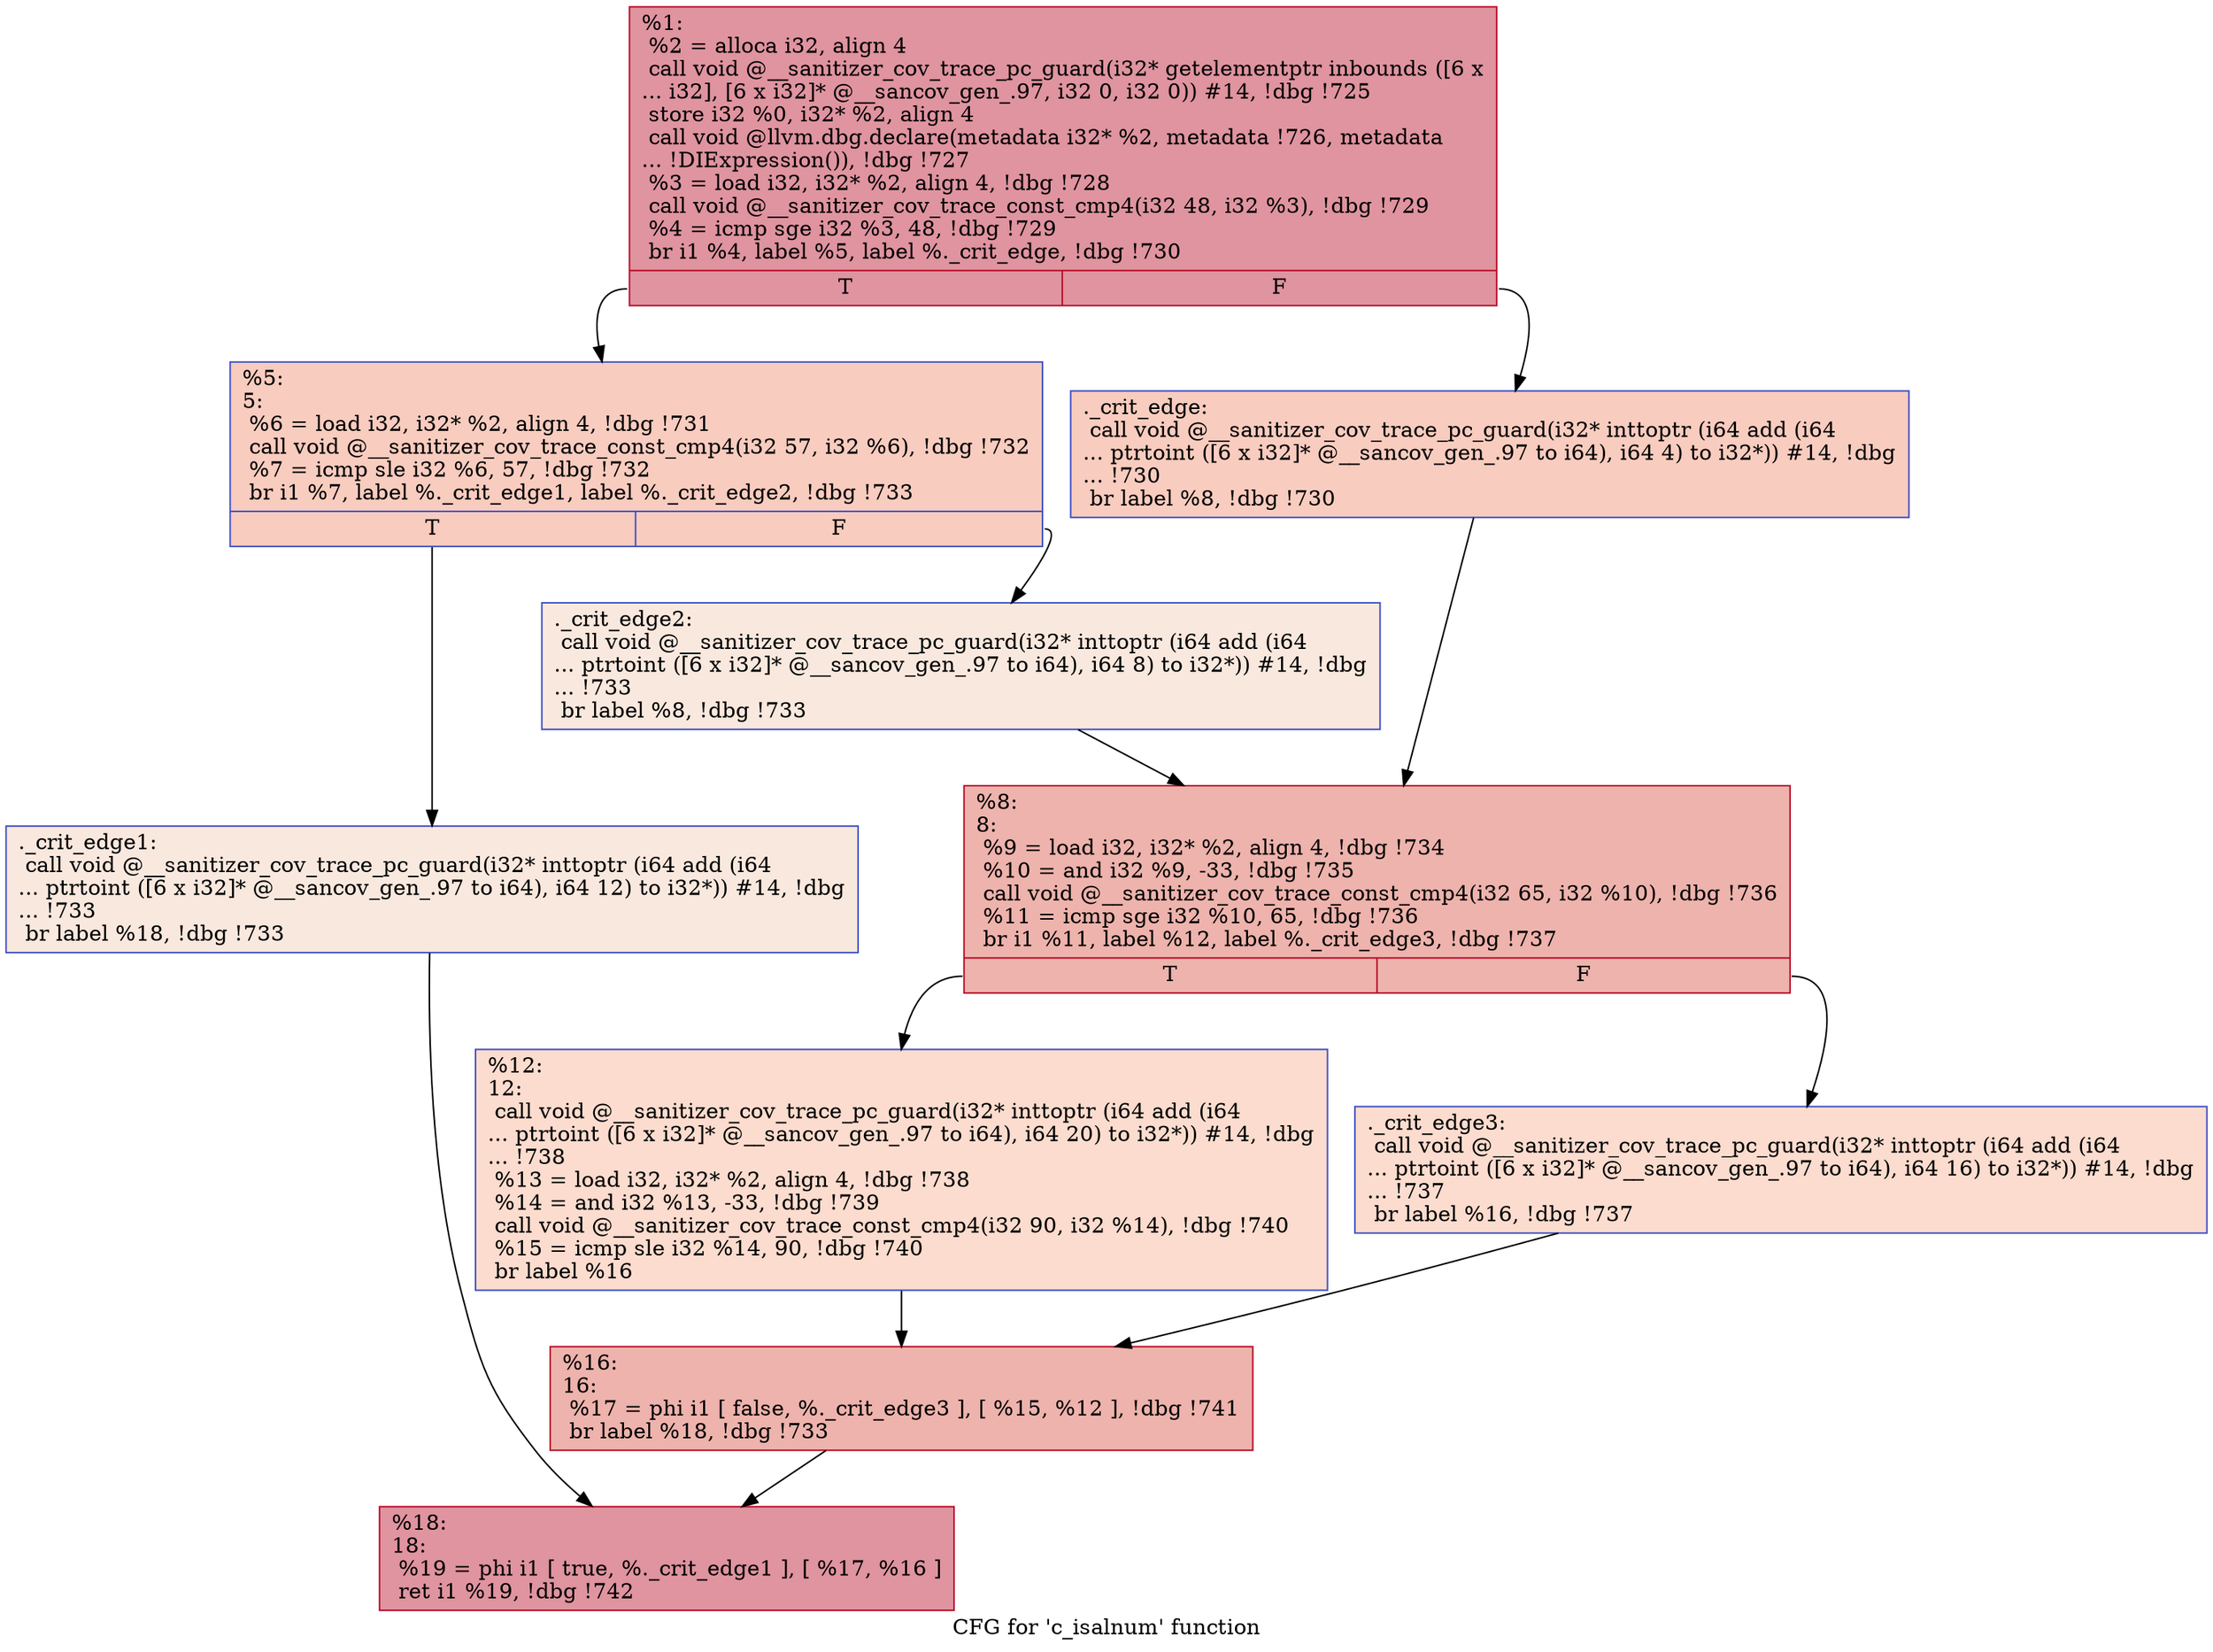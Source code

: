 digraph "CFG for 'c_isalnum' function" {
	label="CFG for 'c_isalnum' function";

	Node0x555ee50db980 [shape=record,color="#b70d28ff", style=filled, fillcolor="#b70d2870",label="{%1:\l  %2 = alloca i32, align 4\l  call void @__sanitizer_cov_trace_pc_guard(i32* getelementptr inbounds ([6 x\l... i32], [6 x i32]* @__sancov_gen_.97, i32 0, i32 0)) #14, !dbg !725\l  store i32 %0, i32* %2, align 4\l  call void @llvm.dbg.declare(metadata i32* %2, metadata !726, metadata\l... !DIExpression()), !dbg !727\l  %3 = load i32, i32* %2, align 4, !dbg !728\l  call void @__sanitizer_cov_trace_const_cmp4(i32 48, i32 %3), !dbg !729\l  %4 = icmp sge i32 %3, 48, !dbg !729\l  br i1 %4, label %5, label %._crit_edge, !dbg !730\l|{<s0>T|<s1>F}}"];
	Node0x555ee50db980:s0 -> Node0x555ee50dbbc0;
	Node0x555ee50db980:s1 -> Node0x555ee50dbb70;
	Node0x555ee50dbb70 [shape=record,color="#3d50c3ff", style=filled, fillcolor="#f08b6e70",label="{._crit_edge:                                      \l  call void @__sanitizer_cov_trace_pc_guard(i32* inttoptr (i64 add (i64\l... ptrtoint ([6 x i32]* @__sancov_gen_.97 to i64), i64 4) to i32*)) #14, !dbg\l... !730\l  br label %8, !dbg !730\l}"];
	Node0x555ee50dbb70 -> Node0x555ee50dbcb0;
	Node0x555ee50dbbc0 [shape=record,color="#3d50c3ff", style=filled, fillcolor="#f08b6e70",label="{%5:\l5:                                                \l  %6 = load i32, i32* %2, align 4, !dbg !731\l  call void @__sanitizer_cov_trace_const_cmp4(i32 57, i32 %6), !dbg !732\l  %7 = icmp sle i32 %6, 57, !dbg !732\l  br i1 %7, label %._crit_edge1, label %._crit_edge2, !dbg !733\l|{<s0>T|<s1>F}}"];
	Node0x555ee50dbbc0:s0 -> Node0x555ee50dbc60;
	Node0x555ee50dbbc0:s1 -> Node0x555ee50dbc10;
	Node0x555ee50dbc10 [shape=record,color="#3d50c3ff", style=filled, fillcolor="#f2cab570",label="{._crit_edge2:                                     \l  call void @__sanitizer_cov_trace_pc_guard(i32* inttoptr (i64 add (i64\l... ptrtoint ([6 x i32]* @__sancov_gen_.97 to i64), i64 8) to i32*)) #14, !dbg\l... !733\l  br label %8, !dbg !733\l}"];
	Node0x555ee50dbc10 -> Node0x555ee50dbcb0;
	Node0x555ee50dbc60 [shape=record,color="#3d50c3ff", style=filled, fillcolor="#f2cab570",label="{._crit_edge1:                                     \l  call void @__sanitizer_cov_trace_pc_guard(i32* inttoptr (i64 add (i64\l... ptrtoint ([6 x i32]* @__sancov_gen_.97 to i64), i64 12) to i32*)) #14, !dbg\l... !733\l  br label %18, !dbg !733\l}"];
	Node0x555ee50dbc60 -> Node0x555ee50dbdf0;
	Node0x555ee50dbcb0 [shape=record,color="#b70d28ff", style=filled, fillcolor="#d6524470",label="{%8:\l8:                                                \l  %9 = load i32, i32* %2, align 4, !dbg !734\l  %10 = and i32 %9, -33, !dbg !735\l  call void @__sanitizer_cov_trace_const_cmp4(i32 65, i32 %10), !dbg !736\l  %11 = icmp sge i32 %10, 65, !dbg !736\l  br i1 %11, label %12, label %._crit_edge3, !dbg !737\l|{<s0>T|<s1>F}}"];
	Node0x555ee50dbcb0:s0 -> Node0x555ee50dbd50;
	Node0x555ee50dbcb0:s1 -> Node0x555ee50dbd00;
	Node0x555ee50dbd00 [shape=record,color="#3d50c3ff", style=filled, fillcolor="#f7af9170",label="{._crit_edge3:                                     \l  call void @__sanitizer_cov_trace_pc_guard(i32* inttoptr (i64 add (i64\l... ptrtoint ([6 x i32]* @__sancov_gen_.97 to i64), i64 16) to i32*)) #14, !dbg\l... !737\l  br label %16, !dbg !737\l}"];
	Node0x555ee50dbd00 -> Node0x555ee50dbda0;
	Node0x555ee50dbd50 [shape=record,color="#3d50c3ff", style=filled, fillcolor="#f7af9170",label="{%12:\l12:                                               \l  call void @__sanitizer_cov_trace_pc_guard(i32* inttoptr (i64 add (i64\l... ptrtoint ([6 x i32]* @__sancov_gen_.97 to i64), i64 20) to i32*)) #14, !dbg\l... !738\l  %13 = load i32, i32* %2, align 4, !dbg !738\l  %14 = and i32 %13, -33, !dbg !739\l  call void @__sanitizer_cov_trace_const_cmp4(i32 90, i32 %14), !dbg !740\l  %15 = icmp sle i32 %14, 90, !dbg !740\l  br label %16\l}"];
	Node0x555ee50dbd50 -> Node0x555ee50dbda0;
	Node0x555ee50dbda0 [shape=record,color="#b70d28ff", style=filled, fillcolor="#d6524470",label="{%16:\l16:                                               \l  %17 = phi i1 [ false, %._crit_edge3 ], [ %15, %12 ], !dbg !741\l  br label %18, !dbg !733\l}"];
	Node0x555ee50dbda0 -> Node0x555ee50dbdf0;
	Node0x555ee50dbdf0 [shape=record,color="#b70d28ff", style=filled, fillcolor="#b70d2870",label="{%18:\l18:                                               \l  %19 = phi i1 [ true, %._crit_edge1 ], [ %17, %16 ]\l  ret i1 %19, !dbg !742\l}"];
}
